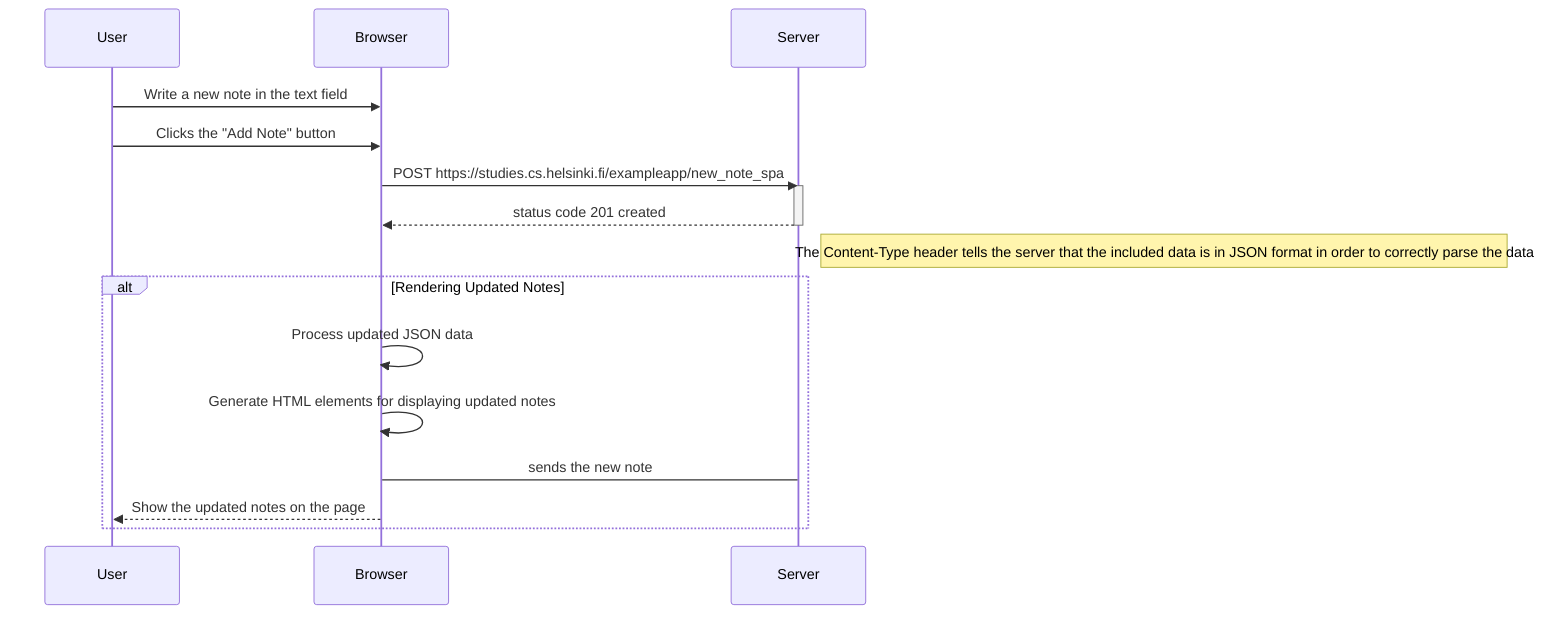 sequenceDiagram
    participant User
    participant Browser
    participant Server

    User->>Browser: Write a new note in the text field
    User->>Browser: Clicks the "Add Note" button

    Browser->>Server: POST https://studies.cs.helsinki.fi/exampleapp/new_note_spa
    activate Server
    Server-->>Browser: status code 201 created
    deactivate Server

    Note right of Server: The Content-Type header tells the server that the included data is in JSON format in order to correctly parse the data
     
     alt Rendering Updated Notes
        Browser->>Browser: Process updated JSON data
        Browser->>Browser: Generate HTML elements for displaying updated notes
        Browser->Server: sends the new note
        Browser-->>User: Show the updated notes on the page
    end